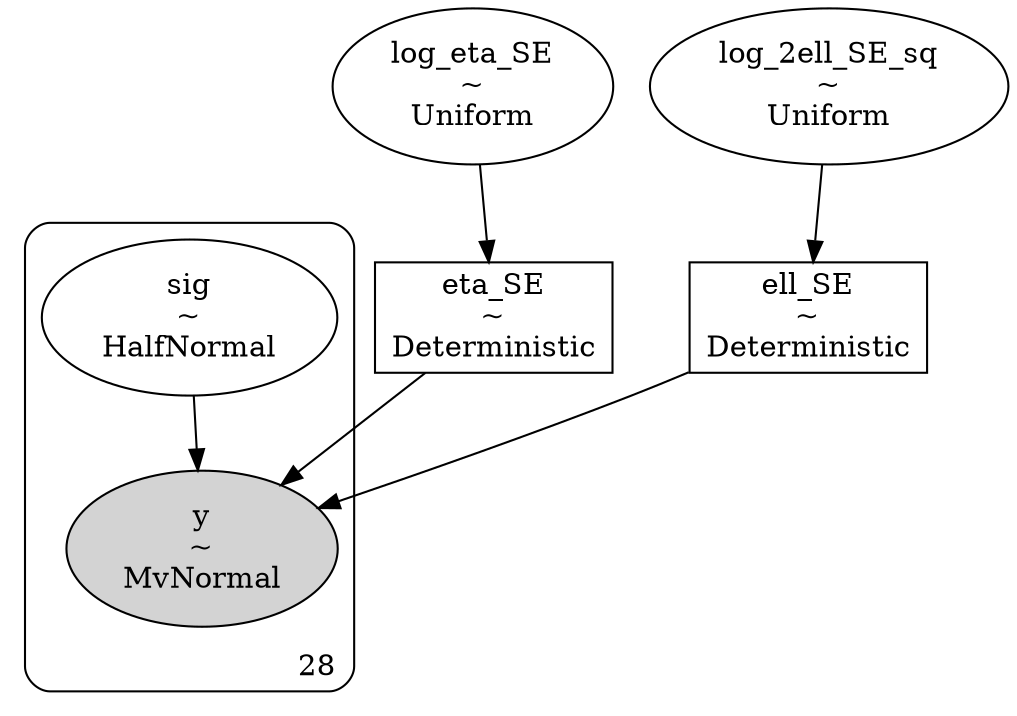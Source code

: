 digraph {
	ell_SE [label="ell_SE
~
Deterministic" shape=box]
	log_eta_SE [label="log_eta_SE
~
Uniform" shape=ellipse]
	log_2ell_SE_sq [label="log_2ell_SE_sq
~
Uniform" shape=ellipse]
	eta_SE [label="eta_SE
~
Deterministic" shape=box]
	subgraph cluster28 {
		sig [label="sig
~
HalfNormal" shape=ellipse]
		y [label="y
~
MvNormal" shape=ellipse style=filled]
		label=28 labeljust=r labelloc=b style=rounded
	}
	log_2ell_SE_sq -> ell_SE
	log_eta_SE -> eta_SE
	sig -> y
	ell_SE -> y
	eta_SE -> y
}
